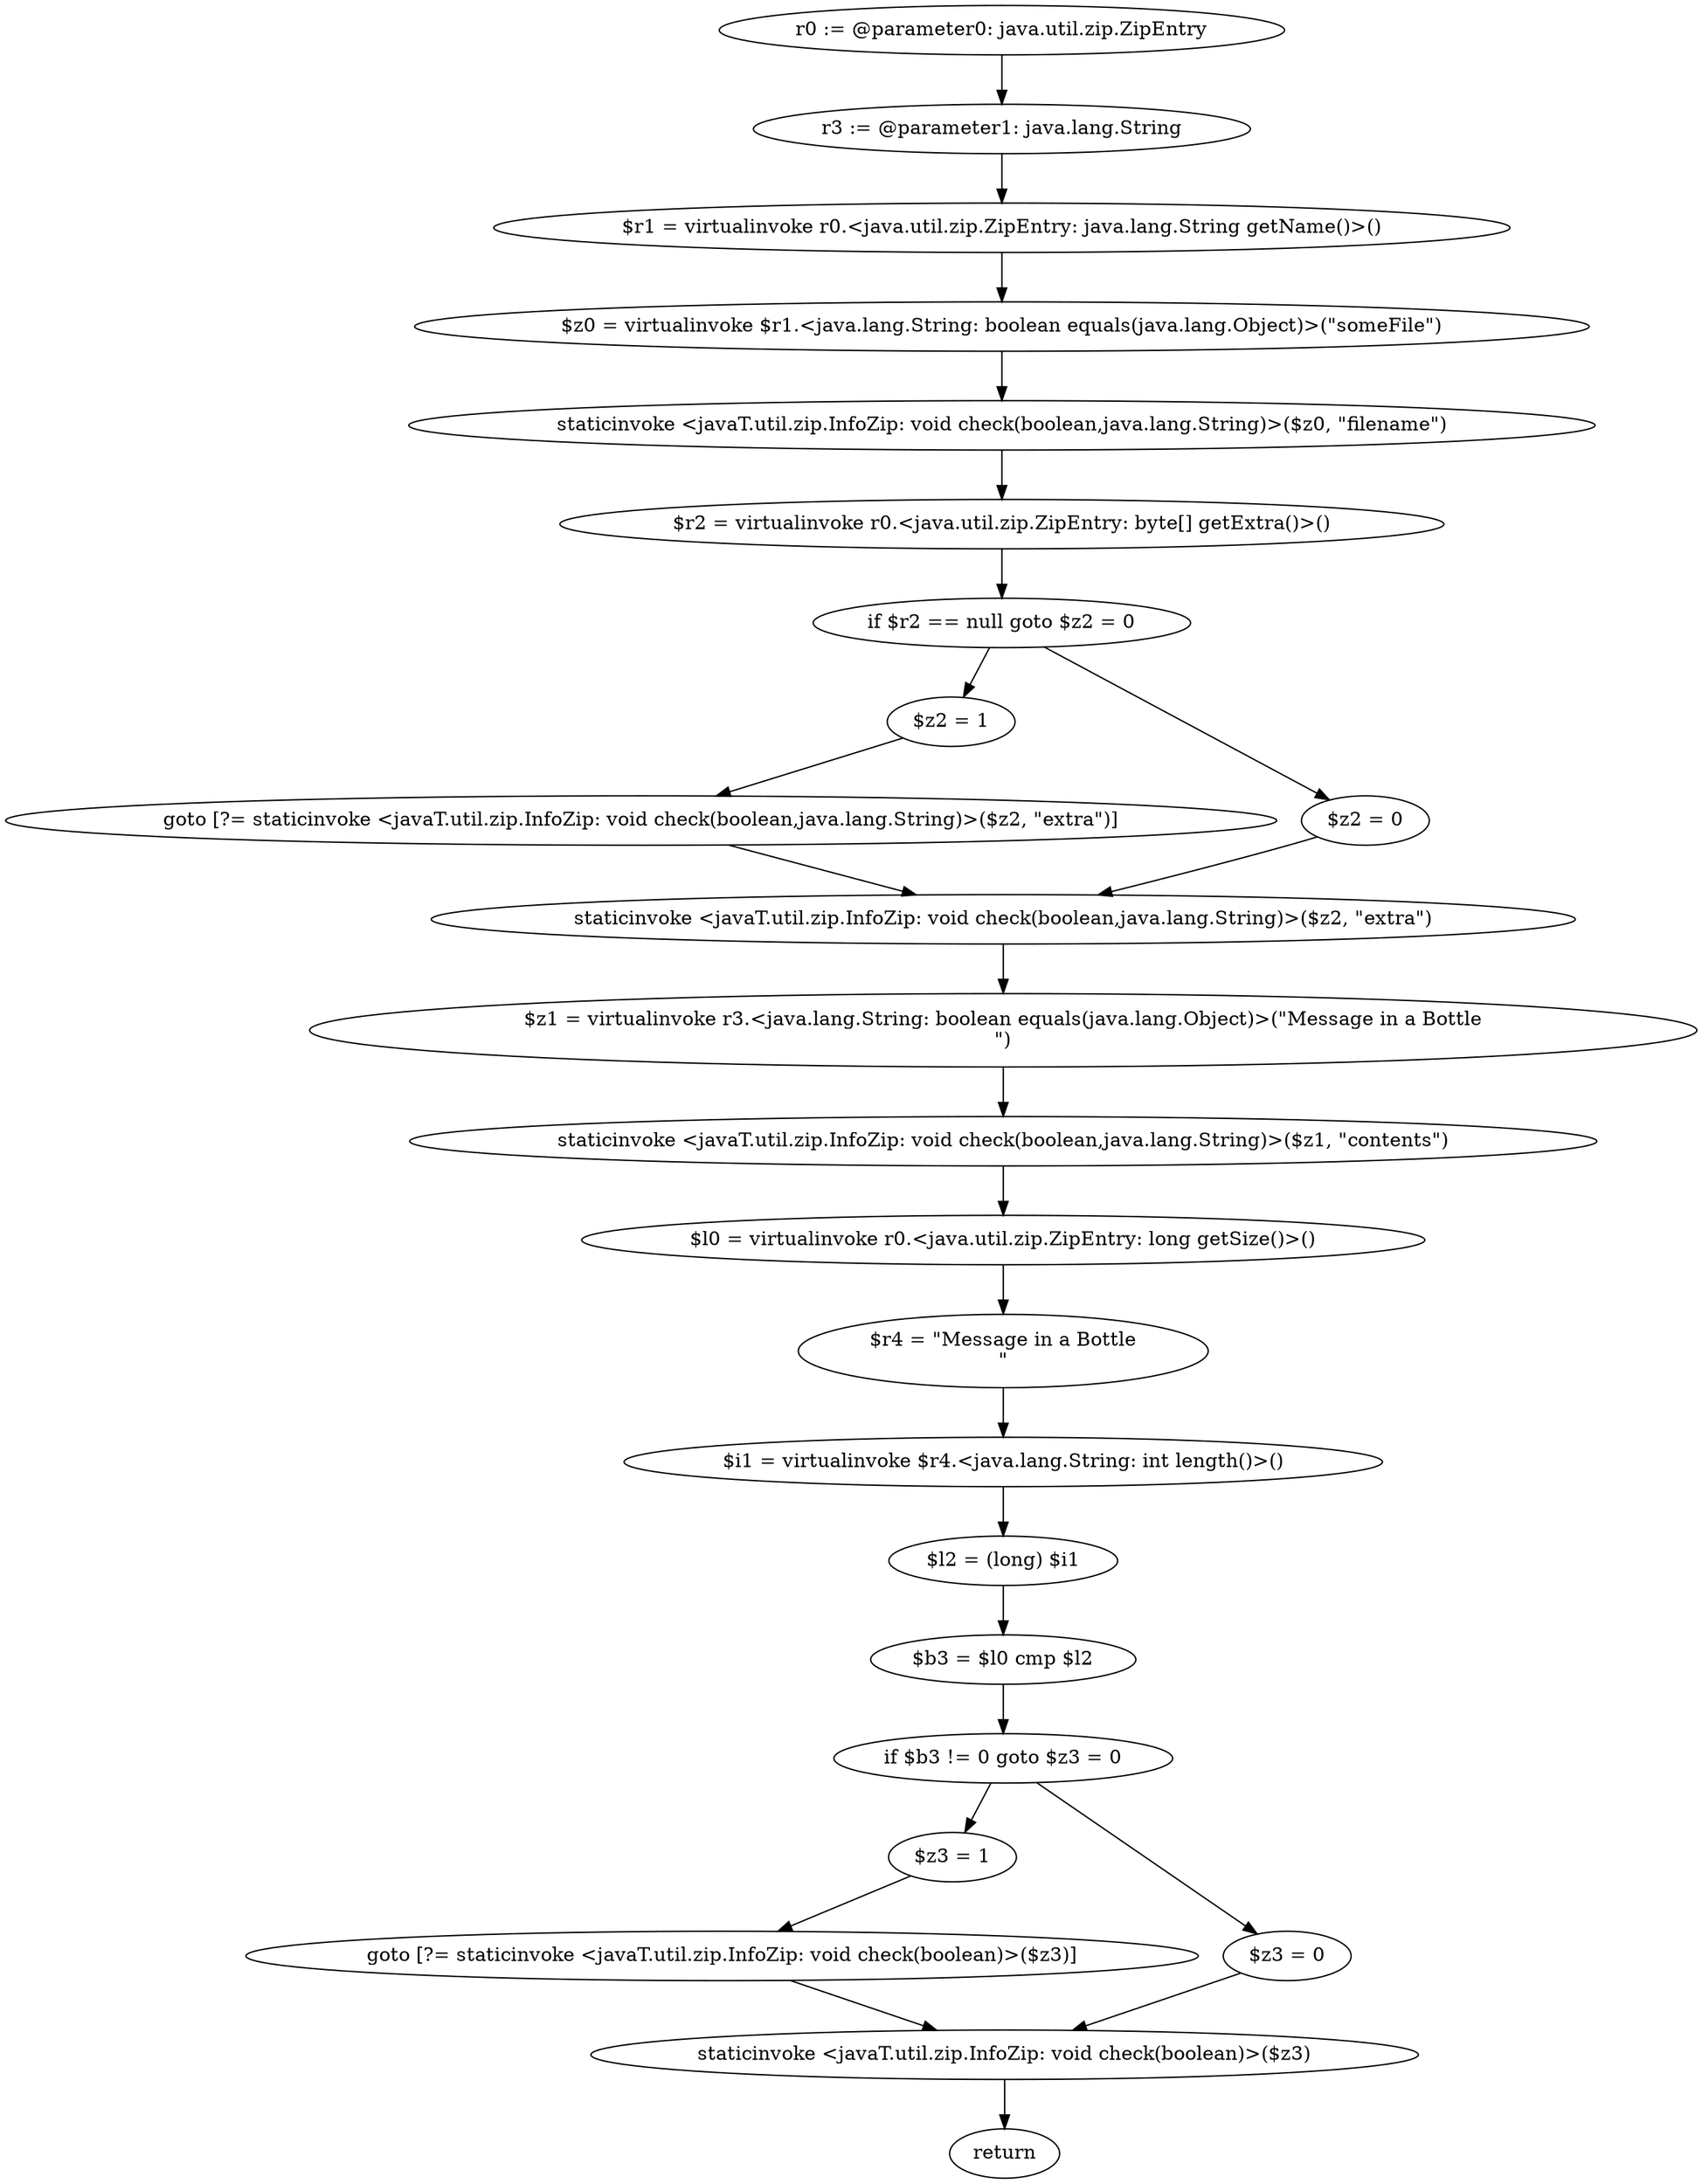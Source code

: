 digraph "unitGraph" {
    "r0 := @parameter0: java.util.zip.ZipEntry"
    "r3 := @parameter1: java.lang.String"
    "$r1 = virtualinvoke r0.<java.util.zip.ZipEntry: java.lang.String getName()>()"
    "$z0 = virtualinvoke $r1.<java.lang.String: boolean equals(java.lang.Object)>(\"someFile\")"
    "staticinvoke <javaT.util.zip.InfoZip: void check(boolean,java.lang.String)>($z0, \"filename\")"
    "$r2 = virtualinvoke r0.<java.util.zip.ZipEntry: byte[] getExtra()>()"
    "if $r2 == null goto $z2 = 0"
    "$z2 = 1"
    "goto [?= staticinvoke <javaT.util.zip.InfoZip: void check(boolean,java.lang.String)>($z2, \"extra\")]"
    "$z2 = 0"
    "staticinvoke <javaT.util.zip.InfoZip: void check(boolean,java.lang.String)>($z2, \"extra\")"
    "$z1 = virtualinvoke r3.<java.lang.String: boolean equals(java.lang.Object)>(\"Message in a Bottle\n\")"
    "staticinvoke <javaT.util.zip.InfoZip: void check(boolean,java.lang.String)>($z1, \"contents\")"
    "$l0 = virtualinvoke r0.<java.util.zip.ZipEntry: long getSize()>()"
    "$r4 = \"Message in a Bottle\n\""
    "$i1 = virtualinvoke $r4.<java.lang.String: int length()>()"
    "$l2 = (long) $i1"
    "$b3 = $l0 cmp $l2"
    "if $b3 != 0 goto $z3 = 0"
    "$z3 = 1"
    "goto [?= staticinvoke <javaT.util.zip.InfoZip: void check(boolean)>($z3)]"
    "$z3 = 0"
    "staticinvoke <javaT.util.zip.InfoZip: void check(boolean)>($z3)"
    "return"
    "r0 := @parameter0: java.util.zip.ZipEntry"->"r3 := @parameter1: java.lang.String";
    "r3 := @parameter1: java.lang.String"->"$r1 = virtualinvoke r0.<java.util.zip.ZipEntry: java.lang.String getName()>()";
    "$r1 = virtualinvoke r0.<java.util.zip.ZipEntry: java.lang.String getName()>()"->"$z0 = virtualinvoke $r1.<java.lang.String: boolean equals(java.lang.Object)>(\"someFile\")";
    "$z0 = virtualinvoke $r1.<java.lang.String: boolean equals(java.lang.Object)>(\"someFile\")"->"staticinvoke <javaT.util.zip.InfoZip: void check(boolean,java.lang.String)>($z0, \"filename\")";
    "staticinvoke <javaT.util.zip.InfoZip: void check(boolean,java.lang.String)>($z0, \"filename\")"->"$r2 = virtualinvoke r0.<java.util.zip.ZipEntry: byte[] getExtra()>()";
    "$r2 = virtualinvoke r0.<java.util.zip.ZipEntry: byte[] getExtra()>()"->"if $r2 == null goto $z2 = 0";
    "if $r2 == null goto $z2 = 0"->"$z2 = 1";
    "if $r2 == null goto $z2 = 0"->"$z2 = 0";
    "$z2 = 1"->"goto [?= staticinvoke <javaT.util.zip.InfoZip: void check(boolean,java.lang.String)>($z2, \"extra\")]";
    "goto [?= staticinvoke <javaT.util.zip.InfoZip: void check(boolean,java.lang.String)>($z2, \"extra\")]"->"staticinvoke <javaT.util.zip.InfoZip: void check(boolean,java.lang.String)>($z2, \"extra\")";
    "$z2 = 0"->"staticinvoke <javaT.util.zip.InfoZip: void check(boolean,java.lang.String)>($z2, \"extra\")";
    "staticinvoke <javaT.util.zip.InfoZip: void check(boolean,java.lang.String)>($z2, \"extra\")"->"$z1 = virtualinvoke r3.<java.lang.String: boolean equals(java.lang.Object)>(\"Message in a Bottle\n\")";
    "$z1 = virtualinvoke r3.<java.lang.String: boolean equals(java.lang.Object)>(\"Message in a Bottle\n\")"->"staticinvoke <javaT.util.zip.InfoZip: void check(boolean,java.lang.String)>($z1, \"contents\")";
    "staticinvoke <javaT.util.zip.InfoZip: void check(boolean,java.lang.String)>($z1, \"contents\")"->"$l0 = virtualinvoke r0.<java.util.zip.ZipEntry: long getSize()>()";
    "$l0 = virtualinvoke r0.<java.util.zip.ZipEntry: long getSize()>()"->"$r4 = \"Message in a Bottle\n\"";
    "$r4 = \"Message in a Bottle\n\""->"$i1 = virtualinvoke $r4.<java.lang.String: int length()>()";
    "$i1 = virtualinvoke $r4.<java.lang.String: int length()>()"->"$l2 = (long) $i1";
    "$l2 = (long) $i1"->"$b3 = $l0 cmp $l2";
    "$b3 = $l0 cmp $l2"->"if $b3 != 0 goto $z3 = 0";
    "if $b3 != 0 goto $z3 = 0"->"$z3 = 1";
    "if $b3 != 0 goto $z3 = 0"->"$z3 = 0";
    "$z3 = 1"->"goto [?= staticinvoke <javaT.util.zip.InfoZip: void check(boolean)>($z3)]";
    "goto [?= staticinvoke <javaT.util.zip.InfoZip: void check(boolean)>($z3)]"->"staticinvoke <javaT.util.zip.InfoZip: void check(boolean)>($z3)";
    "$z3 = 0"->"staticinvoke <javaT.util.zip.InfoZip: void check(boolean)>($z3)";
    "staticinvoke <javaT.util.zip.InfoZip: void check(boolean)>($z3)"->"return";
}
